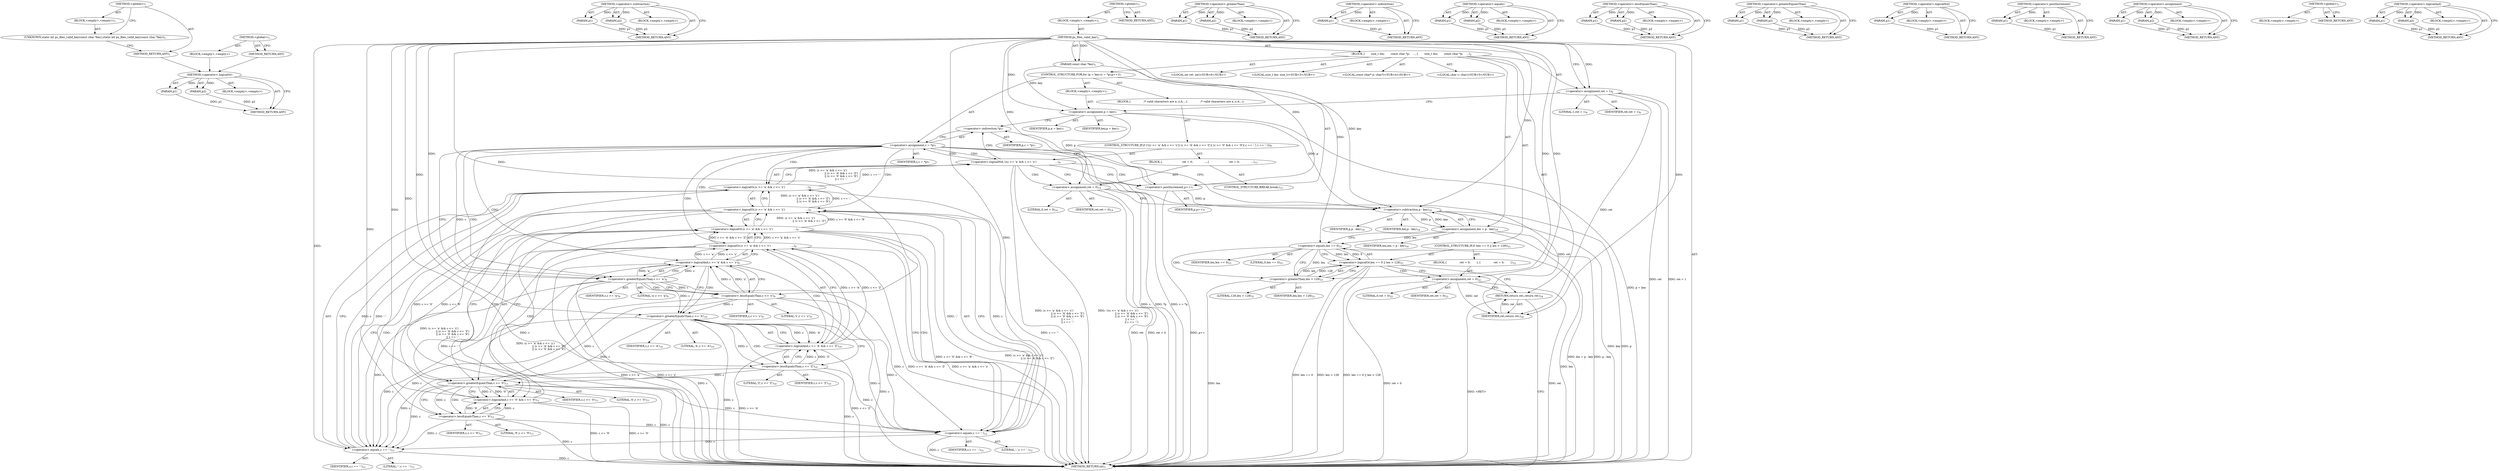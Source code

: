 digraph "&lt;global&gt;" {
vulnerable_127 [label=<(METHOD,&lt;operator&gt;.logicalOr)>];
vulnerable_128 [label=<(PARAM,p1)>];
vulnerable_129 [label=<(PARAM,p2)>];
vulnerable_130 [label=<(BLOCK,&lt;empty&gt;,&lt;empty&gt;)>];
vulnerable_131 [label=<(METHOD_RETURN,ANY)>];
vulnerable_152 [label=<(METHOD,&lt;operator&gt;.subtraction)>];
vulnerable_153 [label=<(PARAM,p1)>];
vulnerable_154 [label=<(PARAM,p2)>];
vulnerable_155 [label=<(BLOCK,&lt;empty&gt;,&lt;empty&gt;)>];
vulnerable_156 [label=<(METHOD_RETURN,ANY)>];
vulnerable_6 [label=<(METHOD,&lt;global&gt;)<SUB>1</SUB>>];
vulnerable_7 [label=<(BLOCK,&lt;empty&gt;,&lt;empty&gt;)<SUB>1</SUB>>];
vulnerable_8 [label=<(METHOD,ps_files_valid_key)<SUB>1</SUB>>];
vulnerable_9 [label=<(PARAM,const char *key)<SUB>1</SUB>>];
vulnerable_10 [label=<(BLOCK,{
       size_t len;
       const char *p;
    ...,{
       size_t len;
       const char *p;
    ...)<SUB>2</SUB>>];
vulnerable_11 [label="<(LOCAL,size_t len: size_t)<SUB>3</SUB>>"];
vulnerable_12 [label="<(LOCAL,const char* p: char*)<SUB>4</SUB>>"];
vulnerable_13 [label="<(LOCAL,char c: char)<SUB>5</SUB>>"];
vulnerable_14 [label="<(LOCAL,int ret: int)<SUB>6</SUB>>"];
vulnerable_15 [label=<(&lt;operator&gt;.assignment,ret = 1)<SUB>6</SUB>>];
vulnerable_16 [label=<(IDENTIFIER,ret,ret = 1)<SUB>6</SUB>>];
vulnerable_17 [label=<(LITERAL,1,ret = 1)<SUB>6</SUB>>];
vulnerable_18 [label=<(CONTROL_STRUCTURE,FOR,for (p = key;(c = *p);p++))<SUB>7</SUB>>];
vulnerable_19 [label=<(BLOCK,&lt;empty&gt;,&lt;empty&gt;)<SUB>7</SUB>>];
vulnerable_20 [label=<(&lt;operator&gt;.assignment,p = key)<SUB>7</SUB>>];
vulnerable_21 [label=<(IDENTIFIER,p,p = key)<SUB>7</SUB>>];
vulnerable_22 [label=<(IDENTIFIER,key,p = key)<SUB>7</SUB>>];
vulnerable_23 [label=<(&lt;operator&gt;.assignment,c = *p)<SUB>7</SUB>>];
vulnerable_24 [label=<(IDENTIFIER,c,c = *p)<SUB>7</SUB>>];
vulnerable_25 [label=<(&lt;operator&gt;.indirection,*p)<SUB>7</SUB>>];
vulnerable_26 [label=<(IDENTIFIER,p,c = *p)<SUB>7</SUB>>];
vulnerable_27 [label=<(&lt;operator&gt;.postIncrement,p++)<SUB>7</SUB>>];
vulnerable_28 [label=<(IDENTIFIER,p,p++)<SUB>7</SUB>>];
vulnerable_29 [label=<(BLOCK,{
               /* valid characters are a..z,A...,{
               /* valid characters are a..z,A...)<SUB>7</SUB>>];
vulnerable_30 [label=<(CONTROL_STRUCTURE,IF,if (!((c &gt;= 'a' &amp;&amp; c &lt;= 'z')
| (c &gt;= 'A' &amp;&amp; c &lt;= 'Z')
| (c &gt;= '0' &amp;&amp; c &lt;= '9')
| c == ','
| c == '-')))<SUB>9</SUB>>];
vulnerable_31 [label=<(&lt;operator&gt;.logicalNot,!((c &gt;= 'a' &amp;&amp; c &lt;= 'z')
                      ...)<SUB>9</SUB>>];
vulnerable_32 [label=<(&lt;operator&gt;.logicalOr,(c &gt;= 'a' &amp;&amp; c &lt;= 'z')
                        ...)<SUB>9</SUB>>];
vulnerable_33 [label=<(&lt;operator&gt;.logicalOr,(c &gt;= 'a' &amp;&amp; c &lt;= 'z')
                        ...)<SUB>9</SUB>>];
vulnerable_34 [label=<(&lt;operator&gt;.logicalOr,(c &gt;= 'a' &amp;&amp; c &lt;= 'z')
                        ...)<SUB>9</SUB>>];
vulnerable_35 [label=<(&lt;operator&gt;.logicalOr,(c &gt;= 'a' &amp;&amp; c &lt;= 'z')
                        ...)<SUB>9</SUB>>];
vulnerable_36 [label=<(&lt;operator&gt;.logicalAnd,c &gt;= 'a' &amp;&amp; c &lt;= 'z')<SUB>9</SUB>>];
vulnerable_37 [label=<(&lt;operator&gt;.greaterEqualsThan,c &gt;= 'a')<SUB>9</SUB>>];
vulnerable_38 [label=<(IDENTIFIER,c,c &gt;= 'a')<SUB>9</SUB>>];
vulnerable_39 [label=<(LITERAL,'a',c &gt;= 'a')<SUB>9</SUB>>];
vulnerable_40 [label=<(&lt;operator&gt;.lessEqualsThan,c &lt;= 'z')<SUB>9</SUB>>];
vulnerable_41 [label=<(IDENTIFIER,c,c &lt;= 'z')<SUB>9</SUB>>];
vulnerable_42 [label=<(LITERAL,'z',c &lt;= 'z')<SUB>9</SUB>>];
vulnerable_43 [label=<(&lt;operator&gt;.logicalAnd,c &gt;= 'A' &amp;&amp; c &lt;= 'Z')<SUB>10</SUB>>];
vulnerable_44 [label=<(&lt;operator&gt;.greaterEqualsThan,c &gt;= 'A')<SUB>10</SUB>>];
vulnerable_45 [label=<(IDENTIFIER,c,c &gt;= 'A')<SUB>10</SUB>>];
vulnerable_46 [label=<(LITERAL,'A',c &gt;= 'A')<SUB>10</SUB>>];
vulnerable_47 [label=<(&lt;operator&gt;.lessEqualsThan,c &lt;= 'Z')<SUB>10</SUB>>];
vulnerable_48 [label=<(IDENTIFIER,c,c &lt;= 'Z')<SUB>10</SUB>>];
vulnerable_49 [label=<(LITERAL,'Z',c &lt;= 'Z')<SUB>10</SUB>>];
vulnerable_50 [label=<(&lt;operator&gt;.logicalAnd,c &gt;= '0' &amp;&amp; c &lt;= '9')<SUB>11</SUB>>];
vulnerable_51 [label=<(&lt;operator&gt;.greaterEqualsThan,c &gt;= '0')<SUB>11</SUB>>];
vulnerable_52 [label=<(IDENTIFIER,c,c &gt;= '0')<SUB>11</SUB>>];
vulnerable_53 [label=<(LITERAL,'0',c &gt;= '0')<SUB>11</SUB>>];
vulnerable_54 [label=<(&lt;operator&gt;.lessEqualsThan,c &lt;= '9')<SUB>11</SUB>>];
vulnerable_55 [label=<(IDENTIFIER,c,c &lt;= '9')<SUB>11</SUB>>];
vulnerable_56 [label=<(LITERAL,'9',c &lt;= '9')<SUB>11</SUB>>];
vulnerable_57 [label=<(&lt;operator&gt;.equals,c == ',')<SUB>12</SUB>>];
vulnerable_58 [label=<(IDENTIFIER,c,c == ',')<SUB>12</SUB>>];
vulnerable_59 [label=<(LITERAL,',',c == ',')<SUB>12</SUB>>];
vulnerable_60 [label=<(&lt;operator&gt;.equals,c == '-')<SUB>13</SUB>>];
vulnerable_61 [label=<(IDENTIFIER,c,c == '-')<SUB>13</SUB>>];
vulnerable_62 [label=<(LITERAL,'-',c == '-')<SUB>13</SUB>>];
vulnerable_63 [label=<(BLOCK,{
                       ret = 0;
             ...,{
                       ret = 0;
             ...)<SUB>13</SUB>>];
vulnerable_64 [label=<(&lt;operator&gt;.assignment,ret = 0)<SUB>14</SUB>>];
vulnerable_65 [label=<(IDENTIFIER,ret,ret = 0)<SUB>14</SUB>>];
vulnerable_66 [label=<(LITERAL,0,ret = 0)<SUB>14</SUB>>];
vulnerable_67 [label=<(CONTROL_STRUCTURE,BREAK,break;)<SUB>15</SUB>>];
vulnerable_68 [label=<(&lt;operator&gt;.assignment,len = p - key)<SUB>18</SUB>>];
vulnerable_69 [label=<(IDENTIFIER,len,len = p - key)<SUB>18</SUB>>];
vulnerable_70 [label=<(&lt;operator&gt;.subtraction,p - key)<SUB>18</SUB>>];
vulnerable_71 [label=<(IDENTIFIER,p,p - key)<SUB>18</SUB>>];
vulnerable_72 [label=<(IDENTIFIER,key,p - key)<SUB>18</SUB>>];
vulnerable_73 [label=<(CONTROL_STRUCTURE,IF,if (len == 0 || len &gt; 128))<SUB>21</SUB>>];
vulnerable_74 [label=<(&lt;operator&gt;.logicalOr,len == 0 || len &gt; 128)<SUB>21</SUB>>];
vulnerable_75 [label=<(&lt;operator&gt;.equals,len == 0)<SUB>21</SUB>>];
vulnerable_76 [label=<(IDENTIFIER,len,len == 0)<SUB>21</SUB>>];
vulnerable_77 [label=<(LITERAL,0,len == 0)<SUB>21</SUB>>];
vulnerable_78 [label=<(&lt;operator&gt;.greaterThan,len &gt; 128)<SUB>21</SUB>>];
vulnerable_79 [label=<(IDENTIFIER,len,len &gt; 128)<SUB>21</SUB>>];
vulnerable_80 [label=<(LITERAL,128,len &gt; 128)<SUB>21</SUB>>];
vulnerable_81 [label=<(BLOCK,{
               ret = 0;
       },{
               ret = 0;
       })<SUB>21</SUB>>];
vulnerable_82 [label=<(&lt;operator&gt;.assignment,ret = 0)<SUB>22</SUB>>];
vulnerable_83 [label=<(IDENTIFIER,ret,ret = 0)<SUB>22</SUB>>];
vulnerable_84 [label=<(LITERAL,0,ret = 0)<SUB>22</SUB>>];
vulnerable_85 [label=<(RETURN,return ret;,return ret;)<SUB>24</SUB>>];
vulnerable_86 [label=<(IDENTIFIER,ret,return ret;)<SUB>24</SUB>>];
vulnerable_87 [label=<(METHOD_RETURN,int)<SUB>1</SUB>>];
vulnerable_89 [label=<(METHOD_RETURN,ANY)<SUB>1</SUB>>];
vulnerable_157 [label=<(METHOD,&lt;operator&gt;.greaterThan)>];
vulnerable_158 [label=<(PARAM,p1)>];
vulnerable_159 [label=<(PARAM,p2)>];
vulnerable_160 [label=<(BLOCK,&lt;empty&gt;,&lt;empty&gt;)>];
vulnerable_161 [label=<(METHOD_RETURN,ANY)>];
vulnerable_115 [label=<(METHOD,&lt;operator&gt;.indirection)>];
vulnerable_116 [label=<(PARAM,p1)>];
vulnerable_117 [label=<(BLOCK,&lt;empty&gt;,&lt;empty&gt;)>];
vulnerable_118 [label=<(METHOD_RETURN,ANY)>];
vulnerable_147 [label=<(METHOD,&lt;operator&gt;.equals)>];
vulnerable_148 [label=<(PARAM,p1)>];
vulnerable_149 [label=<(PARAM,p2)>];
vulnerable_150 [label=<(BLOCK,&lt;empty&gt;,&lt;empty&gt;)>];
vulnerable_151 [label=<(METHOD_RETURN,ANY)>];
vulnerable_142 [label=<(METHOD,&lt;operator&gt;.lessEqualsThan)>];
vulnerable_143 [label=<(PARAM,p1)>];
vulnerable_144 [label=<(PARAM,p2)>];
vulnerable_145 [label=<(BLOCK,&lt;empty&gt;,&lt;empty&gt;)>];
vulnerable_146 [label=<(METHOD_RETURN,ANY)>];
vulnerable_137 [label=<(METHOD,&lt;operator&gt;.greaterEqualsThan)>];
vulnerable_138 [label=<(PARAM,p1)>];
vulnerable_139 [label=<(PARAM,p2)>];
vulnerable_140 [label=<(BLOCK,&lt;empty&gt;,&lt;empty&gt;)>];
vulnerable_141 [label=<(METHOD_RETURN,ANY)>];
vulnerable_123 [label=<(METHOD,&lt;operator&gt;.logicalNot)>];
vulnerable_124 [label=<(PARAM,p1)>];
vulnerable_125 [label=<(BLOCK,&lt;empty&gt;,&lt;empty&gt;)>];
vulnerable_126 [label=<(METHOD_RETURN,ANY)>];
vulnerable_119 [label=<(METHOD,&lt;operator&gt;.postIncrement)>];
vulnerable_120 [label=<(PARAM,p1)>];
vulnerable_121 [label=<(BLOCK,&lt;empty&gt;,&lt;empty&gt;)>];
vulnerable_122 [label=<(METHOD_RETURN,ANY)>];
vulnerable_110 [label=<(METHOD,&lt;operator&gt;.assignment)>];
vulnerable_111 [label=<(PARAM,p1)>];
vulnerable_112 [label=<(PARAM,p2)>];
vulnerable_113 [label=<(BLOCK,&lt;empty&gt;,&lt;empty&gt;)>];
vulnerable_114 [label=<(METHOD_RETURN,ANY)>];
vulnerable_104 [label=<(METHOD,&lt;global&gt;)<SUB>1</SUB>>];
vulnerable_105 [label=<(BLOCK,&lt;empty&gt;,&lt;empty&gt;)>];
vulnerable_106 [label=<(METHOD_RETURN,ANY)>];
vulnerable_132 [label=<(METHOD,&lt;operator&gt;.logicalAnd)>];
vulnerable_133 [label=<(PARAM,p1)>];
vulnerable_134 [label=<(PARAM,p2)>];
vulnerable_135 [label=<(BLOCK,&lt;empty&gt;,&lt;empty&gt;)>];
vulnerable_136 [label=<(METHOD_RETURN,ANY)>];
fixed_6 [label=<(METHOD,&lt;global&gt;)<SUB>1</SUB>>];
fixed_7 [label=<(BLOCK,&lt;empty&gt;,&lt;empty&gt;)<SUB>1</SUB>>];
fixed_8 [label=<(UNKNOWN,static int ps_files_valid_key(const char *key),static int ps_files_valid_key(const char *key))<SUB>1</SUB>>];
fixed_9 [label=<(METHOD_RETURN,ANY)<SUB>1</SUB>>];
fixed_14 [label=<(METHOD,&lt;global&gt;)<SUB>1</SUB>>];
fixed_15 [label=<(BLOCK,&lt;empty&gt;,&lt;empty&gt;)>];
fixed_16 [label=<(METHOD_RETURN,ANY)>];
vulnerable_127 -> vulnerable_128  [key=0, label="AST: "];
vulnerable_127 -> vulnerable_128  [key=1, label="DDG: "];
vulnerable_127 -> vulnerable_130  [key=0, label="AST: "];
vulnerable_127 -> vulnerable_129  [key=0, label="AST: "];
vulnerable_127 -> vulnerable_129  [key=1, label="DDG: "];
vulnerable_127 -> vulnerable_131  [key=0, label="AST: "];
vulnerable_127 -> vulnerable_131  [key=1, label="CFG: "];
vulnerable_128 -> vulnerable_131  [key=0, label="DDG: p1"];
vulnerable_129 -> vulnerable_131  [key=0, label="DDG: p2"];
vulnerable_152 -> vulnerable_153  [key=0, label="AST: "];
vulnerable_152 -> vulnerable_153  [key=1, label="DDG: "];
vulnerable_152 -> vulnerable_155  [key=0, label="AST: "];
vulnerable_152 -> vulnerable_154  [key=0, label="AST: "];
vulnerable_152 -> vulnerable_154  [key=1, label="DDG: "];
vulnerable_152 -> vulnerable_156  [key=0, label="AST: "];
vulnerable_152 -> vulnerable_156  [key=1, label="CFG: "];
vulnerable_153 -> vulnerable_156  [key=0, label="DDG: p1"];
vulnerable_154 -> vulnerable_156  [key=0, label="DDG: p2"];
vulnerable_6 -> vulnerable_7  [key=0, label="AST: "];
vulnerable_6 -> vulnerable_89  [key=0, label="AST: "];
vulnerable_6 -> vulnerable_89  [key=1, label="CFG: "];
vulnerable_7 -> vulnerable_8  [key=0, label="AST: "];
vulnerable_8 -> vulnerable_9  [key=0, label="AST: "];
vulnerable_8 -> vulnerable_9  [key=1, label="DDG: "];
vulnerable_8 -> vulnerable_10  [key=0, label="AST: "];
vulnerable_8 -> vulnerable_87  [key=0, label="AST: "];
vulnerable_8 -> vulnerable_15  [key=0, label="CFG: "];
vulnerable_8 -> vulnerable_15  [key=1, label="DDG: "];
vulnerable_8 -> vulnerable_86  [key=0, label="DDG: "];
vulnerable_8 -> vulnerable_20  [key=0, label="DDG: "];
vulnerable_8 -> vulnerable_27  [key=0, label="DDG: "];
vulnerable_8 -> vulnerable_70  [key=0, label="DDG: "];
vulnerable_8 -> vulnerable_82  [key=0, label="DDG: "];
vulnerable_8 -> vulnerable_75  [key=0, label="DDG: "];
vulnerable_8 -> vulnerable_78  [key=0, label="DDG: "];
vulnerable_8 -> vulnerable_64  [key=0, label="DDG: "];
vulnerable_8 -> vulnerable_60  [key=0, label="DDG: "];
vulnerable_8 -> vulnerable_57  [key=0, label="DDG: "];
vulnerable_8 -> vulnerable_51  [key=0, label="DDG: "];
vulnerable_8 -> vulnerable_54  [key=0, label="DDG: "];
vulnerable_8 -> vulnerable_37  [key=0, label="DDG: "];
vulnerable_8 -> vulnerable_40  [key=0, label="DDG: "];
vulnerable_8 -> vulnerable_44  [key=0, label="DDG: "];
vulnerable_8 -> vulnerable_47  [key=0, label="DDG: "];
vulnerable_9 -> vulnerable_20  [key=0, label="DDG: key"];
vulnerable_9 -> vulnerable_70  [key=0, label="DDG: key"];
vulnerable_10 -> vulnerable_11  [key=0, label="AST: "];
vulnerable_10 -> vulnerable_12  [key=0, label="AST: "];
vulnerable_10 -> vulnerable_13  [key=0, label="AST: "];
vulnerable_10 -> vulnerable_14  [key=0, label="AST: "];
vulnerable_10 -> vulnerable_15  [key=0, label="AST: "];
vulnerable_10 -> vulnerable_18  [key=0, label="AST: "];
vulnerable_10 -> vulnerable_68  [key=0, label="AST: "];
vulnerable_10 -> vulnerable_73  [key=0, label="AST: "];
vulnerable_10 -> vulnerable_85  [key=0, label="AST: "];
vulnerable_15 -> vulnerable_16  [key=0, label="AST: "];
vulnerable_15 -> vulnerable_17  [key=0, label="AST: "];
vulnerable_15 -> vulnerable_20  [key=0, label="CFG: "];
vulnerable_15 -> vulnerable_87  [key=0, label="DDG: ret"];
vulnerable_15 -> vulnerable_87  [key=1, label="DDG: ret = 1"];
vulnerable_15 -> vulnerable_86  [key=0, label="DDG: ret"];
vulnerable_18 -> vulnerable_19  [key=0, label="AST: "];
vulnerable_18 -> vulnerable_23  [key=0, label="AST: "];
vulnerable_18 -> vulnerable_27  [key=0, label="AST: "];
vulnerable_18 -> vulnerable_29  [key=0, label="AST: "];
vulnerable_19 -> vulnerable_20  [key=0, label="AST: "];
vulnerable_20 -> vulnerable_21  [key=0, label="AST: "];
vulnerable_20 -> vulnerable_22  [key=0, label="AST: "];
vulnerable_20 -> vulnerable_25  [key=0, label="CFG: "];
vulnerable_20 -> vulnerable_87  [key=0, label="DDG: p = key"];
vulnerable_20 -> vulnerable_27  [key=0, label="DDG: p"];
vulnerable_20 -> vulnerable_70  [key=0, label="DDG: p"];
vulnerable_23 -> vulnerable_24  [key=0, label="AST: "];
vulnerable_23 -> vulnerable_25  [key=0, label="AST: "];
vulnerable_23 -> vulnerable_37  [key=0, label="CFG: "];
vulnerable_23 -> vulnerable_37  [key=1, label="DDG: c"];
vulnerable_23 -> vulnerable_37  [key=2, label="CDG: "];
vulnerable_23 -> vulnerable_70  [key=0, label="CFG: "];
vulnerable_23 -> vulnerable_87  [key=0, label="DDG: c"];
vulnerable_23 -> vulnerable_87  [key=1, label="DDG: *p"];
vulnerable_23 -> vulnerable_87  [key=2, label="DDG: c = *p"];
vulnerable_23 -> vulnerable_34  [key=0, label="CDG: "];
vulnerable_23 -> vulnerable_32  [key=0, label="CDG: "];
vulnerable_23 -> vulnerable_35  [key=0, label="CDG: "];
vulnerable_23 -> vulnerable_33  [key=0, label="CDG: "];
vulnerable_23 -> vulnerable_36  [key=0, label="CDG: "];
vulnerable_23 -> vulnerable_31  [key=0, label="CDG: "];
vulnerable_25 -> vulnerable_26  [key=0, label="AST: "];
vulnerable_25 -> vulnerable_23  [key=0, label="CFG: "];
vulnerable_27 -> vulnerable_28  [key=0, label="AST: "];
vulnerable_27 -> vulnerable_25  [key=0, label="CFG: "];
vulnerable_27 -> vulnerable_87  [key=0, label="DDG: p++"];
vulnerable_27 -> vulnerable_70  [key=0, label="DDG: p"];
vulnerable_29 -> vulnerable_30  [key=0, label="AST: "];
vulnerable_30 -> vulnerable_31  [key=0, label="AST: "];
vulnerable_30 -> vulnerable_63  [key=0, label="AST: "];
vulnerable_31 -> vulnerable_32  [key=0, label="AST: "];
vulnerable_31 -> vulnerable_64  [key=0, label="CFG: "];
vulnerable_31 -> vulnerable_64  [key=1, label="CDG: "];
vulnerable_31 -> vulnerable_27  [key=0, label="CFG: "];
vulnerable_31 -> vulnerable_27  [key=1, label="CDG: "];
vulnerable_31 -> vulnerable_87  [key=0, label="DDG: (c &gt;= 'a' &amp;&amp; c &lt;= 'z')
                               || (c &gt;= 'A' &amp;&amp; c &lt;= 'Z')
                               || (c &gt;= '0' &amp;&amp; c &lt;= '9')
                               || c == ','
                               || c == '-'"];
vulnerable_31 -> vulnerable_87  [key=1, label="DDG: !((c &gt;= 'a' &amp;&amp; c &lt;= 'z')
                               || (c &gt;= 'A' &amp;&amp; c &lt;= 'Z')
                               || (c &gt;= '0' &amp;&amp; c &lt;= '9')
                               || c == ','
                               || c == '-')"];
vulnerable_31 -> vulnerable_25  [key=0, label="CDG: "];
vulnerable_31 -> vulnerable_23  [key=0, label="CDG: "];
vulnerable_32 -> vulnerable_33  [key=0, label="AST: "];
vulnerable_32 -> vulnerable_60  [key=0, label="AST: "];
vulnerable_32 -> vulnerable_31  [key=0, label="CFG: "];
vulnerable_32 -> vulnerable_31  [key=1, label="DDG: (c &gt;= 'a' &amp;&amp; c &lt;= 'z')
                               || (c &gt;= 'A' &amp;&amp; c &lt;= 'Z')
                               || (c &gt;= '0' &amp;&amp; c &lt;= '9')
                               || c == ','"];
vulnerable_32 -> vulnerable_31  [key=2, label="DDG: c == '-'"];
vulnerable_32 -> vulnerable_87  [key=0, label="DDG: (c &gt;= 'a' &amp;&amp; c &lt;= 'z')
                               || (c &gt;= 'A' &amp;&amp; c &lt;= 'Z')
                               || (c &gt;= '0' &amp;&amp; c &lt;= '9')
                               || c == ','"];
vulnerable_32 -> vulnerable_87  [key=1, label="DDG: c == '-'"];
vulnerable_33 -> vulnerable_34  [key=0, label="AST: "];
vulnerable_33 -> vulnerable_57  [key=0, label="AST: "];
vulnerable_33 -> vulnerable_32  [key=0, label="CFG: "];
vulnerable_33 -> vulnerable_32  [key=1, label="DDG: (c &gt;= 'a' &amp;&amp; c &lt;= 'z')
                               || (c &gt;= 'A' &amp;&amp; c &lt;= 'Z')
                               || (c &gt;= '0' &amp;&amp; c &lt;= '9')"];
vulnerable_33 -> vulnerable_32  [key=2, label="DDG: c == ','"];
vulnerable_33 -> vulnerable_60  [key=0, label="CFG: "];
vulnerable_33 -> vulnerable_60  [key=1, label="CDG: "];
vulnerable_33 -> vulnerable_87  [key=0, label="DDG: (c &gt;= 'a' &amp;&amp; c &lt;= 'z')
                               || (c &gt;= 'A' &amp;&amp; c &lt;= 'Z')
                               || (c &gt;= '0' &amp;&amp; c &lt;= '9')"];
vulnerable_33 -> vulnerable_87  [key=1, label="DDG: c == ','"];
vulnerable_34 -> vulnerable_35  [key=0, label="AST: "];
vulnerable_34 -> vulnerable_50  [key=0, label="AST: "];
vulnerable_34 -> vulnerable_33  [key=0, label="CFG: "];
vulnerable_34 -> vulnerable_33  [key=1, label="DDG: (c &gt;= 'a' &amp;&amp; c &lt;= 'z')
                               || (c &gt;= 'A' &amp;&amp; c &lt;= 'Z')"];
vulnerable_34 -> vulnerable_33  [key=2, label="DDG: c &gt;= '0' &amp;&amp; c &lt;= '9'"];
vulnerable_34 -> vulnerable_57  [key=0, label="CFG: "];
vulnerable_34 -> vulnerable_57  [key=1, label="CDG: "];
vulnerable_34 -> vulnerable_87  [key=0, label="DDG: (c &gt;= 'a' &amp;&amp; c &lt;= 'z')
                               || (c &gt;= 'A' &amp;&amp; c &lt;= 'Z')"];
vulnerable_34 -> vulnerable_87  [key=1, label="DDG: c &gt;= '0' &amp;&amp; c &lt;= '9'"];
vulnerable_35 -> vulnerable_36  [key=0, label="AST: "];
vulnerable_35 -> vulnerable_43  [key=0, label="AST: "];
vulnerable_35 -> vulnerable_34  [key=0, label="CFG: "];
vulnerable_35 -> vulnerable_34  [key=1, label="DDG: c &gt;= 'a' &amp;&amp; c &lt;= 'z'"];
vulnerable_35 -> vulnerable_34  [key=2, label="DDG: c &gt;= 'A' &amp;&amp; c &lt;= 'Z'"];
vulnerable_35 -> vulnerable_51  [key=0, label="CFG: "];
vulnerable_35 -> vulnerable_51  [key=1, label="CDG: "];
vulnerable_35 -> vulnerable_87  [key=0, label="DDG: c &gt;= 'a' &amp;&amp; c &lt;= 'z'"];
vulnerable_35 -> vulnerable_87  [key=1, label="DDG: c &gt;= 'A' &amp;&amp; c &lt;= 'Z'"];
vulnerable_35 -> vulnerable_50  [key=0, label="CDG: "];
vulnerable_36 -> vulnerable_37  [key=0, label="AST: "];
vulnerable_36 -> vulnerable_40  [key=0, label="AST: "];
vulnerable_36 -> vulnerable_35  [key=0, label="CFG: "];
vulnerable_36 -> vulnerable_35  [key=1, label="DDG: c &gt;= 'a'"];
vulnerable_36 -> vulnerable_35  [key=2, label="DDG: c &lt;= 'z'"];
vulnerable_36 -> vulnerable_44  [key=0, label="CFG: "];
vulnerable_36 -> vulnerable_44  [key=1, label="CDG: "];
vulnerable_36 -> vulnerable_87  [key=0, label="DDG: c &gt;= 'a'"];
vulnerable_36 -> vulnerable_87  [key=1, label="DDG: c &lt;= 'z'"];
vulnerable_36 -> vulnerable_43  [key=0, label="CDG: "];
vulnerable_37 -> vulnerable_38  [key=0, label="AST: "];
vulnerable_37 -> vulnerable_39  [key=0, label="AST: "];
vulnerable_37 -> vulnerable_36  [key=0, label="CFG: "];
vulnerable_37 -> vulnerable_36  [key=1, label="DDG: c"];
vulnerable_37 -> vulnerable_36  [key=2, label="DDG: 'a'"];
vulnerable_37 -> vulnerable_40  [key=0, label="CFG: "];
vulnerable_37 -> vulnerable_40  [key=1, label="DDG: c"];
vulnerable_37 -> vulnerable_40  [key=2, label="CDG: "];
vulnerable_37 -> vulnerable_87  [key=0, label="DDG: c"];
vulnerable_37 -> vulnerable_60  [key=0, label="DDG: c"];
vulnerable_37 -> vulnerable_57  [key=0, label="DDG: c"];
vulnerable_37 -> vulnerable_51  [key=0, label="DDG: c"];
vulnerable_37 -> vulnerable_44  [key=0, label="DDG: c"];
vulnerable_40 -> vulnerable_41  [key=0, label="AST: "];
vulnerable_40 -> vulnerable_42  [key=0, label="AST: "];
vulnerable_40 -> vulnerable_36  [key=0, label="CFG: "];
vulnerable_40 -> vulnerable_36  [key=1, label="DDG: c"];
vulnerable_40 -> vulnerable_36  [key=2, label="DDG: 'z'"];
vulnerable_40 -> vulnerable_87  [key=0, label="DDG: c"];
vulnerable_40 -> vulnerable_60  [key=0, label="DDG: c"];
vulnerable_40 -> vulnerable_57  [key=0, label="DDG: c"];
vulnerable_40 -> vulnerable_51  [key=0, label="DDG: c"];
vulnerable_40 -> vulnerable_44  [key=0, label="DDG: c"];
vulnerable_43 -> vulnerable_44  [key=0, label="AST: "];
vulnerable_43 -> vulnerable_47  [key=0, label="AST: "];
vulnerable_43 -> vulnerable_35  [key=0, label="CFG: "];
vulnerable_43 -> vulnerable_35  [key=1, label="DDG: c &gt;= 'A'"];
vulnerable_43 -> vulnerable_35  [key=2, label="DDG: c &lt;= 'Z'"];
vulnerable_43 -> vulnerable_87  [key=0, label="DDG: c &gt;= 'A'"];
vulnerable_43 -> vulnerable_87  [key=1, label="DDG: c &lt;= 'Z'"];
vulnerable_44 -> vulnerable_45  [key=0, label="AST: "];
vulnerable_44 -> vulnerable_46  [key=0, label="AST: "];
vulnerable_44 -> vulnerable_43  [key=0, label="CFG: "];
vulnerable_44 -> vulnerable_43  [key=1, label="DDG: c"];
vulnerable_44 -> vulnerable_43  [key=2, label="DDG: 'A'"];
vulnerable_44 -> vulnerable_47  [key=0, label="CFG: "];
vulnerable_44 -> vulnerable_47  [key=1, label="DDG: c"];
vulnerable_44 -> vulnerable_47  [key=2, label="CDG: "];
vulnerable_44 -> vulnerable_87  [key=0, label="DDG: c"];
vulnerable_44 -> vulnerable_60  [key=0, label="DDG: c"];
vulnerable_44 -> vulnerable_57  [key=0, label="DDG: c"];
vulnerable_44 -> vulnerable_51  [key=0, label="DDG: c"];
vulnerable_47 -> vulnerable_48  [key=0, label="AST: "];
vulnerable_47 -> vulnerable_49  [key=0, label="AST: "];
vulnerable_47 -> vulnerable_43  [key=0, label="CFG: "];
vulnerable_47 -> vulnerable_43  [key=1, label="DDG: c"];
vulnerable_47 -> vulnerable_43  [key=2, label="DDG: 'Z'"];
vulnerable_47 -> vulnerable_87  [key=0, label="DDG: c"];
vulnerable_47 -> vulnerable_60  [key=0, label="DDG: c"];
vulnerable_47 -> vulnerable_57  [key=0, label="DDG: c"];
vulnerable_47 -> vulnerable_51  [key=0, label="DDG: c"];
vulnerable_50 -> vulnerable_51  [key=0, label="AST: "];
vulnerable_50 -> vulnerable_54  [key=0, label="AST: "];
vulnerable_50 -> vulnerable_34  [key=0, label="CFG: "];
vulnerable_50 -> vulnerable_34  [key=1, label="DDG: c &gt;= '0'"];
vulnerable_50 -> vulnerable_34  [key=2, label="DDG: c &lt;= '9'"];
vulnerable_50 -> vulnerable_87  [key=0, label="DDG: c &gt;= '0'"];
vulnerable_50 -> vulnerable_87  [key=1, label="DDG: c &lt;= '9'"];
vulnerable_51 -> vulnerable_52  [key=0, label="AST: "];
vulnerable_51 -> vulnerable_53  [key=0, label="AST: "];
vulnerable_51 -> vulnerable_50  [key=0, label="CFG: "];
vulnerable_51 -> vulnerable_50  [key=1, label="DDG: c"];
vulnerable_51 -> vulnerable_50  [key=2, label="DDG: '0'"];
vulnerable_51 -> vulnerable_54  [key=0, label="CFG: "];
vulnerable_51 -> vulnerable_54  [key=1, label="DDG: c"];
vulnerable_51 -> vulnerable_54  [key=2, label="CDG: "];
vulnerable_51 -> vulnerable_87  [key=0, label="DDG: c"];
vulnerable_51 -> vulnerable_60  [key=0, label="DDG: c"];
vulnerable_51 -> vulnerable_57  [key=0, label="DDG: c"];
vulnerable_54 -> vulnerable_55  [key=0, label="AST: "];
vulnerable_54 -> vulnerable_56  [key=0, label="AST: "];
vulnerable_54 -> vulnerable_50  [key=0, label="CFG: "];
vulnerable_54 -> vulnerable_50  [key=1, label="DDG: c"];
vulnerable_54 -> vulnerable_50  [key=2, label="DDG: '9'"];
vulnerable_54 -> vulnerable_87  [key=0, label="DDG: c"];
vulnerable_54 -> vulnerable_60  [key=0, label="DDG: c"];
vulnerable_54 -> vulnerable_57  [key=0, label="DDG: c"];
vulnerable_57 -> vulnerable_58  [key=0, label="AST: "];
vulnerable_57 -> vulnerable_59  [key=0, label="AST: "];
vulnerable_57 -> vulnerable_33  [key=0, label="CFG: "];
vulnerable_57 -> vulnerable_33  [key=1, label="DDG: c"];
vulnerable_57 -> vulnerable_33  [key=2, label="DDG: ','"];
vulnerable_57 -> vulnerable_87  [key=0, label="DDG: c"];
vulnerable_57 -> vulnerable_60  [key=0, label="DDG: c"];
vulnerable_60 -> vulnerable_61  [key=0, label="AST: "];
vulnerable_60 -> vulnerable_62  [key=0, label="AST: "];
vulnerable_60 -> vulnerable_32  [key=0, label="CFG: "];
vulnerable_60 -> vulnerable_32  [key=1, label="DDG: c"];
vulnerable_60 -> vulnerable_32  [key=2, label="DDG: '-'"];
vulnerable_60 -> vulnerable_87  [key=0, label="DDG: c"];
vulnerable_63 -> vulnerable_64  [key=0, label="AST: "];
vulnerable_63 -> vulnerable_67  [key=0, label="AST: "];
vulnerable_64 -> vulnerable_65  [key=0, label="AST: "];
vulnerable_64 -> vulnerable_66  [key=0, label="AST: "];
vulnerable_64 -> vulnerable_70  [key=0, label="CFG: "];
vulnerable_64 -> vulnerable_87  [key=0, label="DDG: ret"];
vulnerable_64 -> vulnerable_87  [key=1, label="DDG: ret = 0"];
vulnerable_64 -> vulnerable_86  [key=0, label="DDG: ret"];
vulnerable_68 -> vulnerable_69  [key=0, label="AST: "];
vulnerable_68 -> vulnerable_70  [key=0, label="AST: "];
vulnerable_68 -> vulnerable_75  [key=0, label="CFG: "];
vulnerable_68 -> vulnerable_75  [key=1, label="DDG: len"];
vulnerable_68 -> vulnerable_87  [key=0, label="DDG: p - key"];
vulnerable_68 -> vulnerable_87  [key=1, label="DDG: len = p - key"];
vulnerable_70 -> vulnerable_71  [key=0, label="AST: "];
vulnerable_70 -> vulnerable_72  [key=0, label="AST: "];
vulnerable_70 -> vulnerable_68  [key=0, label="CFG: "];
vulnerable_70 -> vulnerable_68  [key=1, label="DDG: p"];
vulnerable_70 -> vulnerable_68  [key=2, label="DDG: key"];
vulnerable_70 -> vulnerable_87  [key=0, label="DDG: p"];
vulnerable_70 -> vulnerable_87  [key=1, label="DDG: key"];
vulnerable_73 -> vulnerable_74  [key=0, label="AST: "];
vulnerable_73 -> vulnerable_81  [key=0, label="AST: "];
vulnerable_74 -> vulnerable_75  [key=0, label="AST: "];
vulnerable_74 -> vulnerable_78  [key=0, label="AST: "];
vulnerable_74 -> vulnerable_82  [key=0, label="CFG: "];
vulnerable_74 -> vulnerable_82  [key=1, label="CDG: "];
vulnerable_74 -> vulnerable_85  [key=0, label="CFG: "];
vulnerable_74 -> vulnerable_87  [key=0, label="DDG: len == 0"];
vulnerable_74 -> vulnerable_87  [key=1, label="DDG: len &gt; 128"];
vulnerable_74 -> vulnerable_87  [key=2, label="DDG: len == 0 || len &gt; 128"];
vulnerable_75 -> vulnerable_76  [key=0, label="AST: "];
vulnerable_75 -> vulnerable_77  [key=0, label="AST: "];
vulnerable_75 -> vulnerable_74  [key=0, label="CFG: "];
vulnerable_75 -> vulnerable_74  [key=1, label="DDG: len"];
vulnerable_75 -> vulnerable_74  [key=2, label="DDG: 0"];
vulnerable_75 -> vulnerable_78  [key=0, label="CFG: "];
vulnerable_75 -> vulnerable_78  [key=1, label="DDG: len"];
vulnerable_75 -> vulnerable_78  [key=2, label="CDG: "];
vulnerable_75 -> vulnerable_87  [key=0, label="DDG: len"];
vulnerable_78 -> vulnerable_79  [key=0, label="AST: "];
vulnerable_78 -> vulnerable_80  [key=0, label="AST: "];
vulnerable_78 -> vulnerable_74  [key=0, label="CFG: "];
vulnerable_78 -> vulnerable_74  [key=1, label="DDG: len"];
vulnerable_78 -> vulnerable_74  [key=2, label="DDG: 128"];
vulnerable_78 -> vulnerable_87  [key=0, label="DDG: len"];
vulnerable_81 -> vulnerable_82  [key=0, label="AST: "];
vulnerable_82 -> vulnerable_83  [key=0, label="AST: "];
vulnerable_82 -> vulnerable_84  [key=0, label="AST: "];
vulnerable_82 -> vulnerable_85  [key=0, label="CFG: "];
vulnerable_82 -> vulnerable_87  [key=0, label="DDG: ret"];
vulnerable_82 -> vulnerable_87  [key=1, label="DDG: ret = 0"];
vulnerable_82 -> vulnerable_86  [key=0, label="DDG: ret"];
vulnerable_85 -> vulnerable_86  [key=0, label="AST: "];
vulnerable_85 -> vulnerable_87  [key=0, label="CFG: "];
vulnerable_85 -> vulnerable_87  [key=1, label="DDG: &lt;RET&gt;"];
vulnerable_86 -> vulnerable_85  [key=0, label="DDG: ret"];
vulnerable_157 -> vulnerable_158  [key=0, label="AST: "];
vulnerable_157 -> vulnerable_158  [key=1, label="DDG: "];
vulnerable_157 -> vulnerable_160  [key=0, label="AST: "];
vulnerable_157 -> vulnerable_159  [key=0, label="AST: "];
vulnerable_157 -> vulnerable_159  [key=1, label="DDG: "];
vulnerable_157 -> vulnerable_161  [key=0, label="AST: "];
vulnerable_157 -> vulnerable_161  [key=1, label="CFG: "];
vulnerable_158 -> vulnerable_161  [key=0, label="DDG: p1"];
vulnerable_159 -> vulnerable_161  [key=0, label="DDG: p2"];
vulnerable_115 -> vulnerable_116  [key=0, label="AST: "];
vulnerable_115 -> vulnerable_116  [key=1, label="DDG: "];
vulnerable_115 -> vulnerable_117  [key=0, label="AST: "];
vulnerable_115 -> vulnerable_118  [key=0, label="AST: "];
vulnerable_115 -> vulnerable_118  [key=1, label="CFG: "];
vulnerable_116 -> vulnerable_118  [key=0, label="DDG: p1"];
vulnerable_147 -> vulnerable_148  [key=0, label="AST: "];
vulnerable_147 -> vulnerable_148  [key=1, label="DDG: "];
vulnerable_147 -> vulnerable_150  [key=0, label="AST: "];
vulnerable_147 -> vulnerable_149  [key=0, label="AST: "];
vulnerable_147 -> vulnerable_149  [key=1, label="DDG: "];
vulnerable_147 -> vulnerable_151  [key=0, label="AST: "];
vulnerable_147 -> vulnerable_151  [key=1, label="CFG: "];
vulnerable_148 -> vulnerable_151  [key=0, label="DDG: p1"];
vulnerable_149 -> vulnerable_151  [key=0, label="DDG: p2"];
vulnerable_142 -> vulnerable_143  [key=0, label="AST: "];
vulnerable_142 -> vulnerable_143  [key=1, label="DDG: "];
vulnerable_142 -> vulnerable_145  [key=0, label="AST: "];
vulnerable_142 -> vulnerable_144  [key=0, label="AST: "];
vulnerable_142 -> vulnerable_144  [key=1, label="DDG: "];
vulnerable_142 -> vulnerable_146  [key=0, label="AST: "];
vulnerable_142 -> vulnerable_146  [key=1, label="CFG: "];
vulnerable_143 -> vulnerable_146  [key=0, label="DDG: p1"];
vulnerable_144 -> vulnerable_146  [key=0, label="DDG: p2"];
vulnerable_137 -> vulnerable_138  [key=0, label="AST: "];
vulnerable_137 -> vulnerable_138  [key=1, label="DDG: "];
vulnerable_137 -> vulnerable_140  [key=0, label="AST: "];
vulnerable_137 -> vulnerable_139  [key=0, label="AST: "];
vulnerable_137 -> vulnerable_139  [key=1, label="DDG: "];
vulnerable_137 -> vulnerable_141  [key=0, label="AST: "];
vulnerable_137 -> vulnerable_141  [key=1, label="CFG: "];
vulnerable_138 -> vulnerable_141  [key=0, label="DDG: p1"];
vulnerable_139 -> vulnerable_141  [key=0, label="DDG: p2"];
vulnerable_123 -> vulnerable_124  [key=0, label="AST: "];
vulnerable_123 -> vulnerable_124  [key=1, label="DDG: "];
vulnerable_123 -> vulnerable_125  [key=0, label="AST: "];
vulnerable_123 -> vulnerable_126  [key=0, label="AST: "];
vulnerable_123 -> vulnerable_126  [key=1, label="CFG: "];
vulnerable_124 -> vulnerable_126  [key=0, label="DDG: p1"];
vulnerable_119 -> vulnerable_120  [key=0, label="AST: "];
vulnerable_119 -> vulnerable_120  [key=1, label="DDG: "];
vulnerable_119 -> vulnerable_121  [key=0, label="AST: "];
vulnerable_119 -> vulnerable_122  [key=0, label="AST: "];
vulnerable_119 -> vulnerable_122  [key=1, label="CFG: "];
vulnerable_120 -> vulnerable_122  [key=0, label="DDG: p1"];
vulnerable_110 -> vulnerable_111  [key=0, label="AST: "];
vulnerable_110 -> vulnerable_111  [key=1, label="DDG: "];
vulnerable_110 -> vulnerable_113  [key=0, label="AST: "];
vulnerable_110 -> vulnerable_112  [key=0, label="AST: "];
vulnerable_110 -> vulnerable_112  [key=1, label="DDG: "];
vulnerable_110 -> vulnerable_114  [key=0, label="AST: "];
vulnerable_110 -> vulnerable_114  [key=1, label="CFG: "];
vulnerable_111 -> vulnerable_114  [key=0, label="DDG: p1"];
vulnerable_112 -> vulnerable_114  [key=0, label="DDG: p2"];
vulnerable_104 -> vulnerable_105  [key=0, label="AST: "];
vulnerable_104 -> vulnerable_106  [key=0, label="AST: "];
vulnerable_104 -> vulnerable_106  [key=1, label="CFG: "];
vulnerable_132 -> vulnerable_133  [key=0, label="AST: "];
vulnerable_132 -> vulnerable_133  [key=1, label="DDG: "];
vulnerable_132 -> vulnerable_135  [key=0, label="AST: "];
vulnerable_132 -> vulnerable_134  [key=0, label="AST: "];
vulnerable_132 -> vulnerable_134  [key=1, label="DDG: "];
vulnerable_132 -> vulnerable_136  [key=0, label="AST: "];
vulnerable_132 -> vulnerable_136  [key=1, label="CFG: "];
vulnerable_133 -> vulnerable_136  [key=0, label="DDG: p1"];
vulnerable_134 -> vulnerable_136  [key=0, label="DDG: p2"];
fixed_6 -> fixed_7  [key=0, label="AST: "];
fixed_6 -> fixed_9  [key=0, label="AST: "];
fixed_6 -> fixed_8  [key=0, label="CFG: "];
fixed_7 -> fixed_8  [key=0, label="AST: "];
fixed_8 -> fixed_9  [key=0, label="CFG: "];
fixed_9 -> vulnerable_127  [key=0];
fixed_14 -> fixed_15  [key=0, label="AST: "];
fixed_14 -> fixed_16  [key=0, label="AST: "];
fixed_14 -> fixed_16  [key=1, label="CFG: "];
fixed_15 -> vulnerable_127  [key=0];
fixed_16 -> vulnerable_127  [key=0];
}

